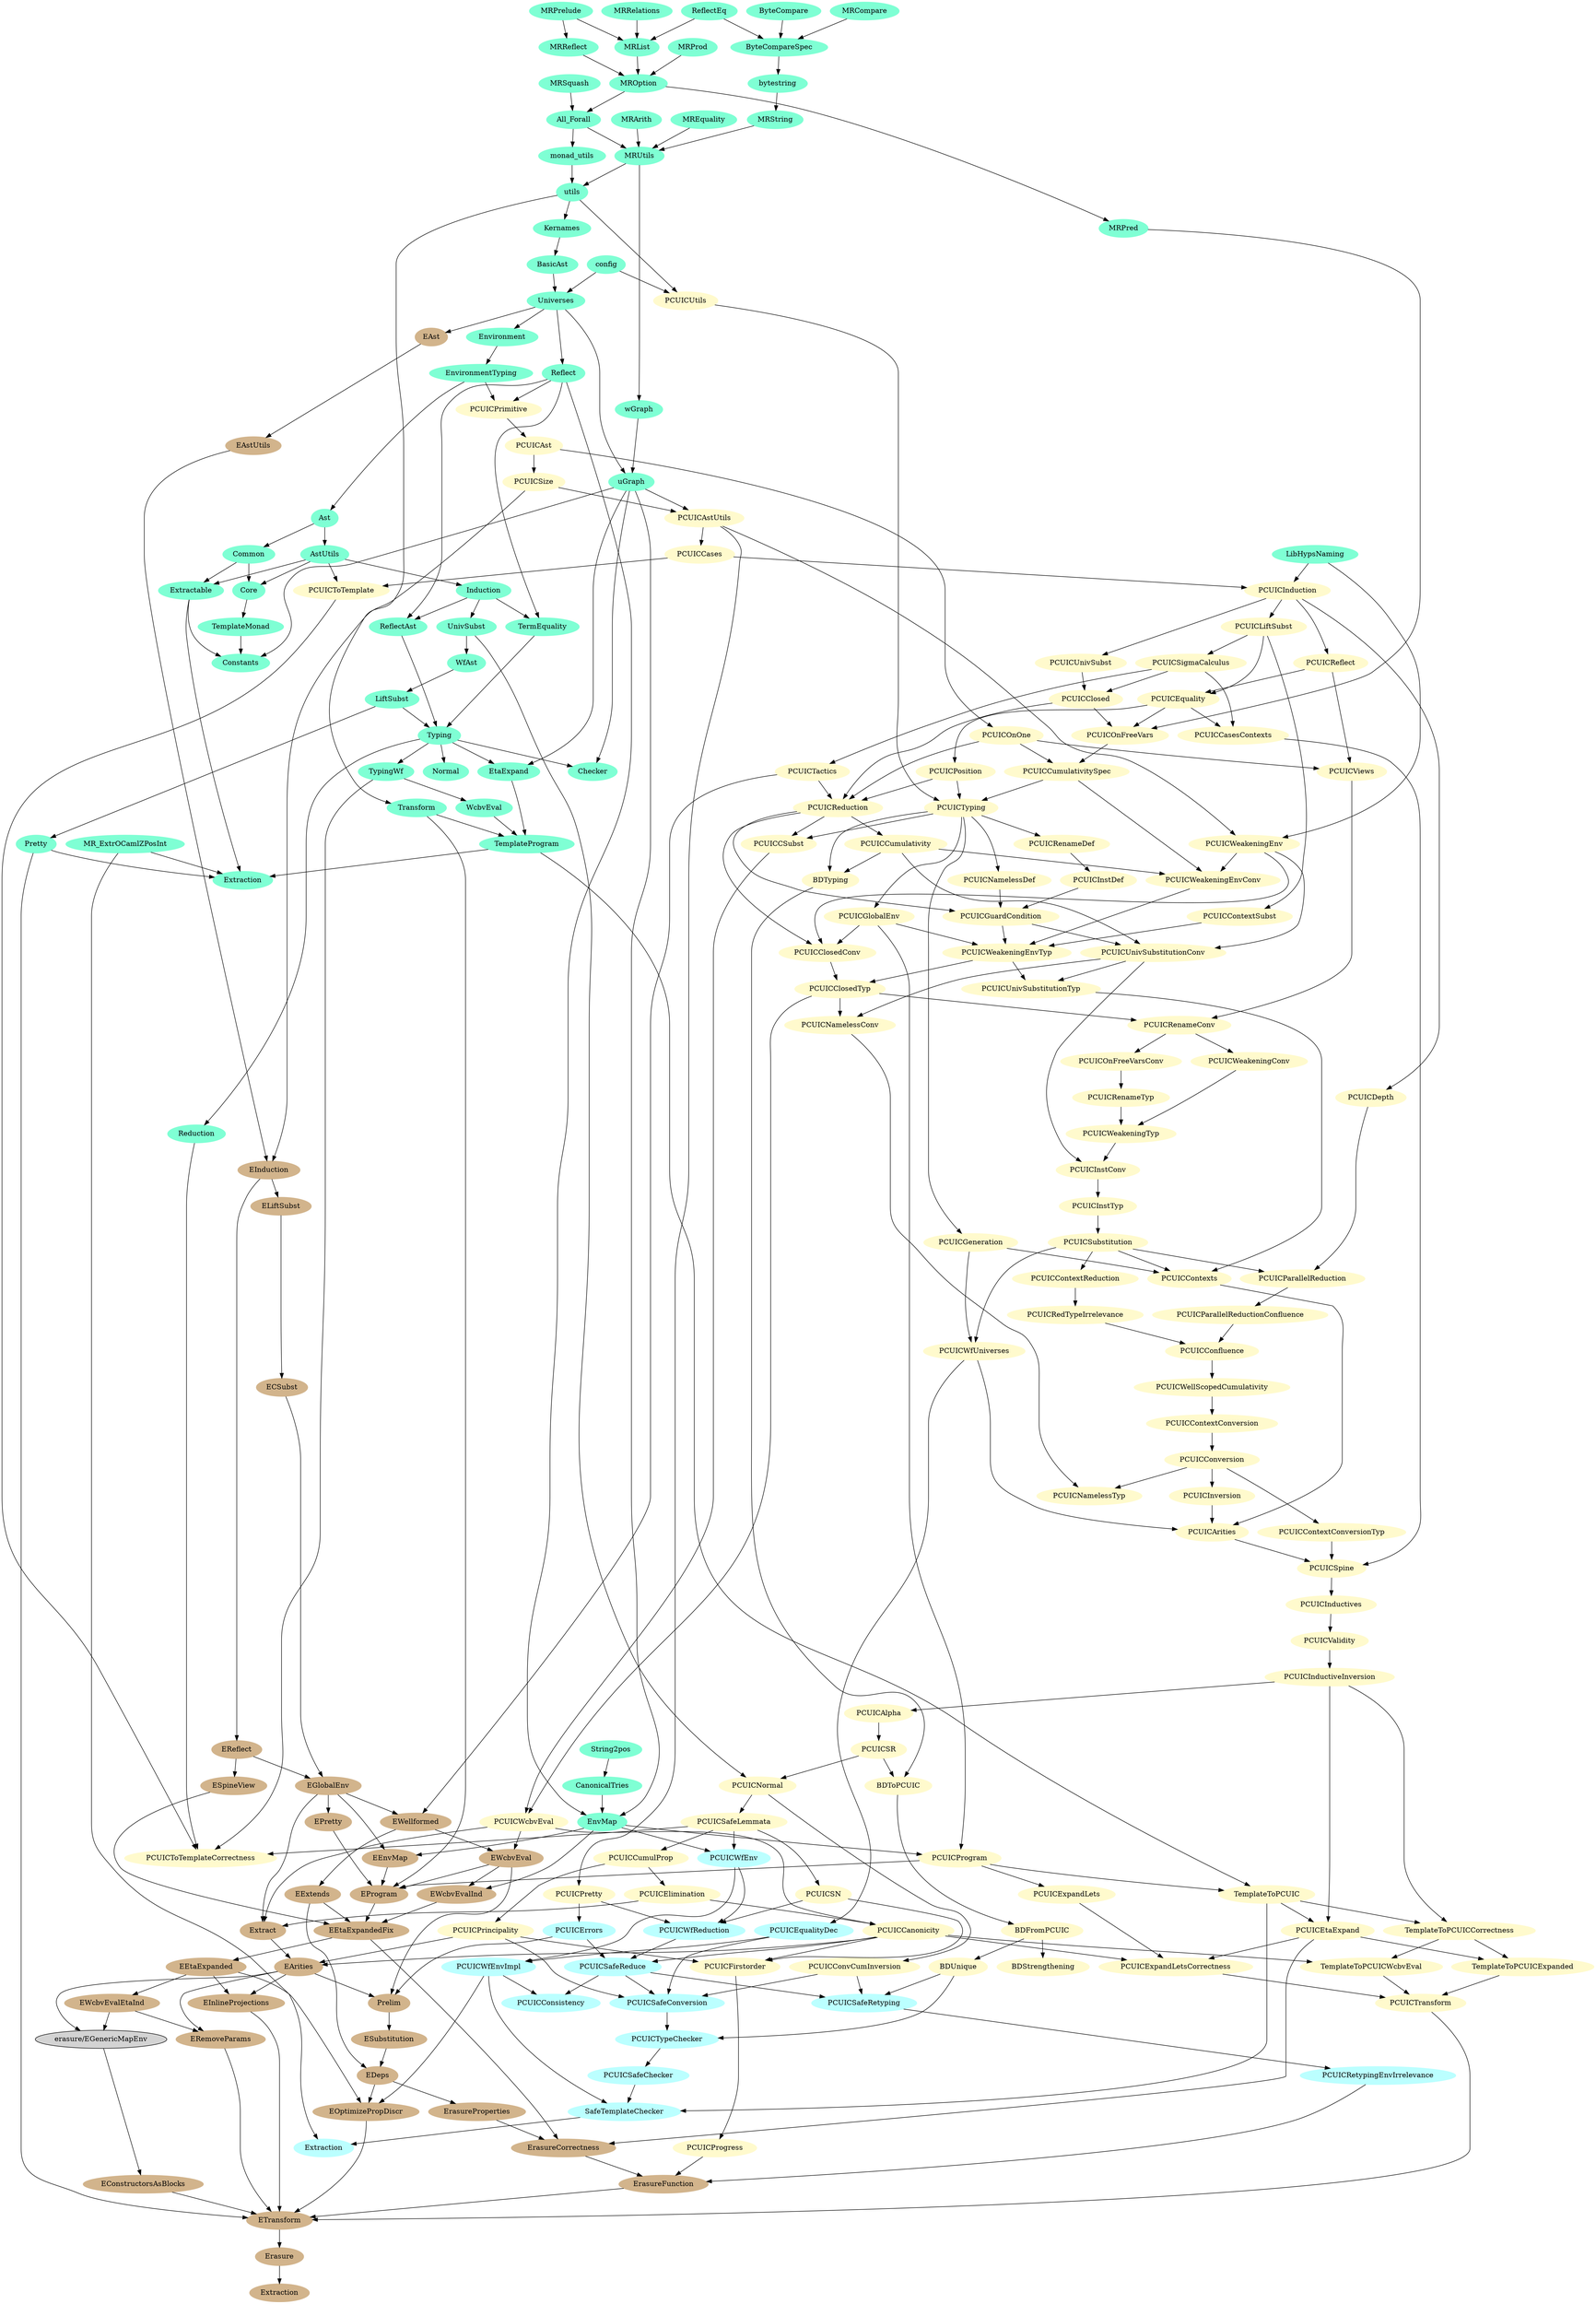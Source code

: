 digraph dependencies {
node[style=filled]
"safechecker/Extraction"[label="Extraction", color=paleturquoise1]
"safechecker/PCUICConsistency"[label="PCUICConsistency", color=paleturquoise1]
"safechecker/PCUICRetypingEnvIrrelevance"[label="PCUICRetypingEnvIrrelevance", color=paleturquoise1]
"safechecker/PCUICSafeRetyping"[label="PCUICSafeRetyping", color=paleturquoise1]
"safechecker/SafeTemplateChecker"[label="SafeTemplateChecker", color=paleturquoise1]
"safechecker/PCUICWfEnvImpl"[label="PCUICWfEnvImpl", color=paleturquoise1]
"safechecker/PCUICSafeChecker"[label="PCUICSafeChecker", color=paleturquoise1]
"safechecker/PCUICTypeChecker"[label="PCUICTypeChecker", color=paleturquoise1]
"safechecker/PCUICWfReduction"[label="PCUICWfReduction", color=paleturquoise1]
"safechecker/PCUICSafeConversion"[label="PCUICSafeConversion", color=paleturquoise1]
"safechecker/PCUICSafeReduce"[label="PCUICSafeReduce", color=paleturquoise1]
"safechecker/PCUICWfEnv"[label="PCUICWfEnv", color=paleturquoise1]
"safechecker/PCUICErrors"[label="PCUICErrors", color=paleturquoise1]
"safechecker/PCUICEqualityDec"[label="PCUICEqualityDec", color=paleturquoise1]
"pcuic/Bidirectional/BDToPCUIC" -> "pcuic/Bidirectional/BDFromPCUIC"
"pcuic/Bidirectional/BDTyping" -> "pcuic/Bidirectional/BDToPCUIC"
"pcuic/PCUICSR" -> "pcuic/Bidirectional/BDToPCUIC"
"pcuic/PCUICCumulativity" -> "pcuic/Bidirectional/BDTyping"
"pcuic/PCUICTyping" -> "pcuic/Bidirectional/BDTyping"
"pcuic/Bidirectional/BDFromPCUIC" -> "pcuic/Bidirectional/BDUnique"
"pcuic/PCUICGlobalEnv" -> "pcuic/Conversion/PCUICClosedConv"
"pcuic/PCUICReduction" -> "pcuic/Conversion/PCUICClosedConv"
"pcuic/PCUICWeakeningEnv" -> "pcuic/Conversion/PCUICClosedConv"
"pcuic/Conversion/PCUICUnivSubstitutionConv" -> "pcuic/Conversion/PCUICInstConv"
"pcuic/Typing/PCUICWeakeningTyp" -> "pcuic/Conversion/PCUICInstConv"
"pcuic/Conversion/PCUICRenameConv" -> "pcuic/Conversion/PCUICOnFreeVarsConv"
"pcuic/Syntax/PCUICViews" -> "pcuic/Conversion/PCUICRenameConv"
"pcuic/Typing/PCUICClosedTyp" -> "pcuic/Conversion/PCUICRenameConv"
"pcuic/PCUICCumulativity" -> "pcuic/Conversion/PCUICUnivSubstitutionConv"
"pcuic/PCUICGuardCondition" -> "pcuic/Conversion/PCUICUnivSubstitutionConv"
"pcuic/PCUICWeakeningEnv" -> "pcuic/Conversion/PCUICUnivSubstitutionConv"
"pcuic/Conversion/PCUICRenameConv" -> "pcuic/Conversion/PCUICWeakeningConv"
"pcuic/PCUICCumulativity" -> "pcuic/Conversion/PCUICWeakeningEnvConv"
"pcuic/PCUICCumulativitySpec" -> "pcuic/Conversion/PCUICWeakeningEnvConv"
"pcuic/PCUICWeakeningEnv" -> "pcuic/Conversion/PCUICWeakeningEnvConv"
"pcuic/PCUICInductiveInversion" -> "pcuic/PCUICAlpha"
"pcuic/PCUICContexts" -> "pcuic/PCUICArities"
"pcuic/PCUICInversion" -> "pcuic/PCUICArities"
"pcuic/PCUICWfUniverses" -> "pcuic/PCUICArities"
"pcuic/utils/PCUICPrimitive" -> "pcuic/PCUICAst"
"pcuic/PCUICReduction" -> "pcuic/PCUICCSubst"
"pcuic/PCUICTyping" -> "pcuic/PCUICCSubst"
"pcuic/PCUICElimination" -> "pcuic/PCUICCanonicity"
"pcuic/PCUICWcbvEval" -> "pcuic/PCUICCanonicity"
"pcuic/PCUICEquality" -> "pcuic/PCUICCasesContexts"
"pcuic/PCUICSigmaCalculus" -> "pcuic/PCUICCasesContexts"
"pcuic/PCUICParallelReductionConfluence" -> "pcuic/PCUICConfluence"
"pcuic/PCUICRedTypeIrrelevance" -> "pcuic/PCUICConfluence"
"pcuic/PCUICWellScopedCumulativity" -> "pcuic/PCUICContextConversion"
"pcuic/PCUICSubstitution" -> "pcuic/PCUICContextReduction"
"pcuic/Syntax/PCUICLiftSubst" -> "pcuic/PCUICContextSubst"
"pcuic/PCUICGeneration" -> "pcuic/PCUICContexts"
"pcuic/PCUICSubstitution" -> "pcuic/PCUICContexts"
"pcuic/Typing/PCUICUnivSubstitutionTyp" -> "pcuic/PCUICContexts"
"pcuic/PCUICNormal" -> "pcuic/PCUICConvCumInversion"
"pcuic/PCUICContextConversion" -> "pcuic/PCUICConversion"
"pcuic/PCUICSafeLemmata" -> "pcuic/PCUICCumulProp"
"pcuic/PCUICReduction" -> "pcuic/PCUICCumulativity"
"pcuic/Syntax/PCUICOnFreeVars" -> "pcuic/PCUICCumulativitySpec"
"pcuic/utils/PCUICOnOne" -> "pcuic/PCUICCumulativitySpec"
"pcuic/PCUICCumulProp" -> "pcuic/PCUICElimination"
"pcuic/Syntax/PCUICLiftSubst" -> "pcuic/PCUICEquality"
"pcuic/Syntax/PCUICReflect" -> "pcuic/PCUICEquality"
"pcuic/PCUICTyping" -> "pcuic/PCUICGeneration"
"pcuic/PCUICTyping" -> "pcuic/PCUICGlobalEnv"
"pcuic/PCUICReduction" -> "pcuic/PCUICGuardCondition"
"pcuic/Syntax/PCUICInstDef" -> "pcuic/PCUICGuardCondition"
"pcuic/Syntax/PCUICNamelessDef" -> "pcuic/PCUICGuardCondition"
"pcuic/PCUICValidity" -> "pcuic/PCUICInductiveInversion"
"pcuic/PCUICSpine" -> "pcuic/PCUICInductives"
"pcuic/PCUICConversion" -> "pcuic/PCUICInversion"
"pcuic/PCUICSR" -> "pcuic/PCUICNormal"
"template-rocq/UnivSubst" -> "pcuic/PCUICNormal"
"pcuic/PCUICSubstitution" -> "pcuic/PCUICParallelReduction"
"pcuic/Syntax/PCUICDepth" -> "pcuic/PCUICParallelReduction"
"pcuic/PCUICParallelReduction" -> "pcuic/PCUICParallelReductionConfluence"
"pcuic/PCUICCumulProp" -> "pcuic/PCUICPrincipality"
"pcuic/PCUICGlobalEnv" -> "pcuic/PCUICProgram"
"template-rocq/EnvMap" -> "pcuic/PCUICProgram"
"pcuic/PCUICContextReduction" -> "pcuic/PCUICRedTypeIrrelevance"
"pcuic/Syntax/PCUICClosed" -> "pcuic/PCUICReduction"
"pcuic/Syntax/PCUICPosition" -> "pcuic/PCUICReduction"
"pcuic/Syntax/PCUICTactics" -> "pcuic/PCUICReduction"
"pcuic/utils/PCUICOnOne" -> "pcuic/PCUICReduction"
"pcuic/PCUICSafeLemmata" -> "pcuic/PCUICSN"
"pcuic/PCUICAlpha" -> "pcuic/PCUICSR"
"pcuic/PCUICNormal" -> "pcuic/PCUICSafeLemmata"
"pcuic/Syntax/PCUICLiftSubst" -> "pcuic/PCUICSigmaCalculus"
"pcuic/PCUICArities" -> "pcuic/PCUICSpine"
"pcuic/PCUICCasesContexts" -> "pcuic/PCUICSpine"
"pcuic/Typing/PCUICContextConversionTyp" -> "pcuic/PCUICSpine"
"pcuic/Typing/PCUICInstTyp" -> "pcuic/PCUICSubstitution"
"pcuic/PCUICCumulativitySpec" -> "pcuic/PCUICTyping"
"pcuic/Syntax/PCUICPosition" -> "pcuic/PCUICTyping"
"pcuic/utils/PCUICUtils" -> "pcuic/PCUICTyping"
"pcuic/PCUICInductives" -> "pcuic/PCUICValidity"
"pcuic/PCUICCSubst" -> "pcuic/PCUICWcbvEval"
"pcuic/Typing/PCUICClosedTyp" -> "pcuic/PCUICWcbvEval"
"pcuic/utils/PCUICAstUtils" -> "pcuic/PCUICWeakeningEnv"
"template-rocq/utils/LibHypsNaming" -> "pcuic/PCUICWeakeningEnv"
"pcuic/PCUICConfluence" -> "pcuic/PCUICWellScopedCumulativity"
"pcuic/PCUICGeneration" -> "pcuic/PCUICWfUniverses"
"pcuic/PCUICSubstitution" -> "pcuic/PCUICWfUniverses"
"pcuic/utils/PCUICAstUtils" -> "pcuic/Syntax/PCUICCases"
"pcuic/PCUICSigmaCalculus" -> "pcuic/Syntax/PCUICClosed"
"pcuic/Syntax/PCUICUnivSubst" -> "pcuic/Syntax/PCUICClosed"
"pcuic/Syntax/PCUICInduction" -> "pcuic/Syntax/PCUICDepth"
"pcuic/Syntax/PCUICCases" -> "pcuic/Syntax/PCUICInduction"
"template-rocq/utils/LibHypsNaming" -> "pcuic/Syntax/PCUICInduction"
"pcuic/Syntax/PCUICRenameDef" -> "pcuic/Syntax/PCUICInstDef"
"pcuic/Syntax/PCUICInduction" -> "pcuic/Syntax/PCUICLiftSubst"
"pcuic/PCUICTyping" -> "pcuic/Syntax/PCUICNamelessDef"
"pcuic/PCUICEquality" -> "pcuic/Syntax/PCUICOnFreeVars"
"pcuic/Syntax/PCUICClosed" -> "pcuic/Syntax/PCUICOnFreeVars"
"template-rocq/utils/MRPred" -> "pcuic/Syntax/PCUICOnFreeVars"
"pcuic/PCUICEquality" -> "pcuic/Syntax/PCUICPosition"
"pcuic/Syntax/PCUICInduction" -> "pcuic/Syntax/PCUICReflect"
"pcuic/PCUICTyping" -> "pcuic/Syntax/PCUICRenameDef"
"pcuic/PCUICSigmaCalculus" -> "pcuic/Syntax/PCUICTactics"
"pcuic/Syntax/PCUICInduction" -> "pcuic/Syntax/PCUICUnivSubst"
"pcuic/Syntax/PCUICReflect" -> "pcuic/Syntax/PCUICViews"
"pcuic/utils/PCUICOnOne" -> "pcuic/Syntax/PCUICViews"
"pcuic/PCUICProgram" -> "pcuic/TemplateToPCUIC"
"template-rocq/TemplateProgram" -> "pcuic/TemplateToPCUIC"
"pcuic/Conversion/PCUICClosedConv" -> "pcuic/Typing/PCUICClosedTyp"
"pcuic/Typing/PCUICWeakeningEnvTyp" -> "pcuic/Typing/PCUICClosedTyp"
"pcuic/PCUICConversion" -> "pcuic/Typing/PCUICContextConversionTyp"
"pcuic/Conversion/PCUICInstConv" -> "pcuic/Typing/PCUICInstTyp"
"pcuic/Conversion/PCUICOnFreeVarsConv" -> "pcuic/Typing/PCUICRenameTyp"
"pcuic/Conversion/PCUICUnivSubstitutionConv" -> "pcuic/Typing/PCUICUnivSubstitutionTyp"
"pcuic/Typing/PCUICWeakeningEnvTyp" -> "pcuic/Typing/PCUICUnivSubstitutionTyp"
"pcuic/Conversion/PCUICWeakeningEnvConv" -> "pcuic/Typing/PCUICWeakeningEnvTyp"
"pcuic/PCUICContextSubst" -> "pcuic/Typing/PCUICWeakeningEnvTyp"
"pcuic/PCUICGlobalEnv" -> "pcuic/Typing/PCUICWeakeningEnvTyp"
"pcuic/PCUICGuardCondition" -> "pcuic/Typing/PCUICWeakeningEnvTyp"
"pcuic/Conversion/PCUICWeakeningConv" -> "pcuic/Typing/PCUICWeakeningTyp"
"pcuic/Typing/PCUICRenameTyp" -> "pcuic/Typing/PCUICWeakeningTyp"
"pcuic/utils/PCUICSize" -> "pcuic/utils/PCUICAstUtils"
"template-rocq/common/uGraph" -> "pcuic/utils/PCUICAstUtils"
"pcuic/PCUICAst" -> "pcuic/utils/PCUICOnOne"
"pcuic/utils/PCUICAstUtils" -> "pcuic/utils/PCUICPretty"
"template-rocq/EnvironmentTyping" -> "pcuic/utils/PCUICPrimitive"
"template-rocq/Reflect" -> "pcuic/utils/PCUICPrimitive"
"pcuic/PCUICAst" -> "pcuic/utils/PCUICSize"
"template-rocq/config" -> "pcuic/utils/PCUICUtils"
"template-rocq/utils" -> "pcuic/utils/PCUICUtils"
"template-rocq/EnvironmentTyping" -> "template-rocq/Ast"
"template-rocq/Ast" -> "template-rocq/AstUtils"
"template-rocq/Kernames" -> "template-rocq/BasicAst"
"template-rocq/Reflect" -> "template-rocq/EnvMap"
"template-rocq/common/uGraph" -> "template-rocq/EnvMap"
"template-rocq/utils/canonicaltries/CanonicalTries" -> "template-rocq/EnvMap"
"template-rocq/Universes" -> "template-rocq/Environment"
"template-rocq/Environment" -> "template-rocq/EnvironmentTyping"
"template-rocq/Typing" -> "template-rocq/EtaExpand"
"template-rocq/common/uGraph" -> "template-rocq/EtaExpand"
"template-rocq/AstUtils" -> "template-rocq/Induction"
"template-rocq/utils" -> "template-rocq/Kernames"
"template-rocq/WfAst" -> "template-rocq/LiftSubst"
"template-rocq/Universes" -> "template-rocq/Reflect"
"template-rocq/Induction" -> "template-rocq/ReflectAst"
"template-rocq/Reflect" -> "template-rocq/ReflectAst"
"template-rocq/EtaExpand" -> "template-rocq/TemplateProgram"
"template-rocq/Transform" -> "template-rocq/TemplateProgram"
"template-rocq/WcbvEval" -> "template-rocq/TemplateProgram"
"template-rocq/Induction" -> "template-rocq/TermEquality"
"template-rocq/Reflect" -> "template-rocq/TermEquality"
"template-rocq/utils" -> "template-rocq/Transform"
"template-rocq/LiftSubst" -> "template-rocq/Typing"
"template-rocq/ReflectAst" -> "template-rocq/Typing"
"template-rocq/TermEquality" -> "template-rocq/Typing"
"template-rocq/Typing" -> "template-rocq/TypingWf"
"template-rocq/Induction" -> "template-rocq/UnivSubst"
"template-rocq/BasicAst" -> "template-rocq/Universes"
"template-rocq/config" -> "template-rocq/Universes"
"template-rocq/TypingWf" -> "template-rocq/WcbvEval"
"template-rocq/UnivSubst" -> "template-rocq/WfAst"
"template-rocq/Universes" -> "template-rocq/common/uGraph"
"template-rocq/utils/wGraph" -> "template-rocq/common/uGraph"
"template-rocq/utils/All_Forall" -> "template-rocq/monad_utils"
"template-rocq/monad_utils" -> "template-rocq/utils"
"template-rocq/utils/MRUtils" -> "template-rocq/utils"
"template-rocq/utils/MROption" -> "template-rocq/utils/All_Forall"
"template-rocq/utils/MRSquash" -> "template-rocq/utils/All_Forall"
"template-rocq/utils/ByteCompare" -> "template-rocq/utils/ByteCompareSpec"
"template-rocq/utils/MRCompare" -> "template-rocq/utils/ByteCompareSpec"
"template-rocq/utils/ReflectEq" -> "template-rocq/utils/ByteCompareSpec"
"template-rocq/utils/MRPrelude" -> "template-rocq/utils/MRList"
"template-rocq/utils/MRRelations" -> "template-rocq/utils/MRList"
"template-rocq/utils/ReflectEq" -> "template-rocq/utils/MRList"
"template-rocq/utils/MRList" -> "template-rocq/utils/MROption"
"template-rocq/utils/MRProd" -> "template-rocq/utils/MROption"
"template-rocq/utils/MRReflect" -> "template-rocq/utils/MROption"
"template-rocq/utils/MROption" -> "template-rocq/utils/MRPred"
"template-rocq/utils/MRPrelude" -> "template-rocq/utils/MRReflect"
"template-rocq/utils/bytestring" -> "template-rocq/utils/MRString"
"template-rocq/utils/All_Forall" -> "template-rocq/utils/MRUtils"
"template-rocq/utils/MRArith" -> "template-rocq/utils/MRUtils"
"template-rocq/utils/MREquality" -> "template-rocq/utils/MRUtils"
"template-rocq/utils/MRString" -> "template-rocq/utils/MRUtils"
"template-rocq/utils/ByteCompareSpec" -> "template-rocq/utils/bytestring"
"template-rocq/utils/canonicaltries/String2pos" -> "template-rocq/utils/canonicaltries/CanonicalTries"
"template-rocq/utils/MRUtils" -> "template-rocq/utils/wGraph"
"template-rocq/utils/MR_ExtrOCamlZPosInt" -> "safechecker/Extraction"
"safechecker/SafeTemplateChecker" -> "safechecker/Extraction"
"safechecker/PCUICSafeReduce" -> "safechecker/PCUICConsistency"
"safechecker/PCUICWfEnvImpl" -> "safechecker/PCUICConsistency"
"pcuic/PCUICWfUniverses" -> "safechecker/PCUICEqualityDec"
"pcuic/utils/PCUICPretty" -> "safechecker/PCUICErrors"
"safechecker/PCUICSafeRetyping" -> "safechecker/PCUICRetypingEnvIrrelevance"
"safechecker/PCUICTypeChecker" -> "safechecker/PCUICSafeChecker"
"pcuic/PCUICConvCumInversion" -> "safechecker/PCUICSafeConversion"
"pcuic/PCUICPrincipality" -> "safechecker/PCUICSafeConversion"
"safechecker/PCUICEqualityDec" -> "safechecker/PCUICSafeConversion"
"safechecker/PCUICSafeReduce" -> "safechecker/PCUICSafeConversion"
"pcuic/PCUICCanonicity" -> "safechecker/PCUICSafeReduce"
"safechecker/PCUICErrors" -> "safechecker/PCUICSafeReduce"
"safechecker/PCUICWfReduction" -> "safechecker/PCUICSafeReduce"
"pcuic/Bidirectional/BDUnique" -> "safechecker/PCUICSafeRetyping"
"pcuic/PCUICConvCumInversion" -> "safechecker/PCUICSafeRetyping"
"safechecker/PCUICSafeReduce" -> "safechecker/PCUICSafeRetyping"
"pcuic/Bidirectional/BDUnique" -> "safechecker/PCUICTypeChecker"
"safechecker/PCUICSafeConversion" -> "safechecker/PCUICTypeChecker"
"pcuic/PCUICSafeLemmata" -> "safechecker/PCUICWfEnv"
"template-rocq/EnvMap" -> "safechecker/PCUICWfEnv"
"safechecker/PCUICEqualityDec" -> "safechecker/PCUICWfEnvImpl"
"safechecker/PCUICWfEnv" -> "safechecker/PCUICWfEnvImpl"
"pcuic/PCUICSN" -> "safechecker/PCUICWfReduction"
"pcuic/utils/PCUICPretty" -> "safechecker/PCUICWfReduction"
"safechecker/PCUICWfEnv" -> "safechecker/PCUICWfReduction"
"pcuic/TemplateToPCUIC" -> "safechecker/SafeTemplateChecker"
"safechecker/PCUICSafeChecker" -> "safechecker/SafeTemplateChecker"
"safechecker/PCUICWfEnvImpl" -> "safechecker/SafeTemplateChecker"
"template-rocq/Extraction"[label="Extraction", color=aquamarine]
"template-rocq/Constants"[label="Constants", color=aquamarine]
"template-rocq/monad_utils"[label="monad_utils", color=aquamarine]
"template-rocq/TemplateMonad/Extractable"[label="Extractable", color=aquamarine]
"template-rocq/TemplateMonad/Core"[label="Core", color=aquamarine]
"template-rocq/TemplateMonad/Common"[label="Common", color=aquamarine]
"template-rocq/TemplateMonad"[label="TemplateMonad", color=aquamarine]
"template-rocq/TemplateProgram"[label="TemplateProgram", color=aquamarine]
"template-rocq/EtaExpand"[label="EtaExpand", color=aquamarine]
"template-rocq/Checker"[label="Checker", color=aquamarine]
"template-rocq/WcbvEval"[label="WcbvEval", color=aquamarine]
"template-rocq/Normal"[label="Normal", color=aquamarine]
"template-rocq/TypingWf"[label="TypingWf", color=aquamarine]
"template-rocq/Reduction"[label="Reduction", color=aquamarine]
"template-rocq/Typing"[label="Typing", color=aquamarine]
"template-rocq/TermEquality"[label="TermEquality", color=aquamarine]
"template-rocq/Pretty"[label="Pretty", color=aquamarine]
"template-rocq/UnivSubst"[label="UnivSubst", color=aquamarine]
"template-rocq/LiftSubst"[label="LiftSubst", color=aquamarine]
"template-rocq/WfAst"[label="WfAst", color=aquamarine]
"template-rocq/EnvironmentTyping"[label="EnvironmentTyping", color=aquamarine]
"template-rocq/Induction"[label="Induction", color=aquamarine]
"template-rocq/EnvMap"[label="EnvMap", color=aquamarine]
"template-rocq/ReflectAst"[label="ReflectAst", color=aquamarine]
"template-rocq/Reflect"[label="Reflect", color=aquamarine]
"template-rocq/AstUtils"[label="AstUtils", color=aquamarine]
"template-rocq/Ast"[label="Ast", color=aquamarine]
"template-rocq/Environment"[label="Environment", color=aquamarine]
"template-rocq/BasicAst"[label="BasicAst", color=aquamarine]
"template-rocq/Universes"[label="Universes", color=aquamarine]
"template-rocq/Kernames"[label="Kernames", color=aquamarine]
"template-rocq/config"[label="config", color=aquamarine]
"template-rocq/utils"[label="utils", color=aquamarine]
"template-rocq/Transform"[label="Transform", color=aquamarine]
"template-rocq/common/uGraph"[label="uGraph", color=aquamarine]
"template-rocq/utils/ReflectEq"[label="ReflectEq", color=aquamarine]
"template-rocq/utils/MR_ExtrOCamlZPosInt"[label="MR_ExtrOCamlZPosInt", color=aquamarine]
"template-rocq/utils/MRUtils"[label="MRUtils", color=aquamarine]
"template-rocq/utils/wGraph"[label="wGraph", color=aquamarine]
"template-rocq/utils/MRString"[label="MRString", color=aquamarine]
"template-rocq/utils/MRSquash"[label="MRSquash", color=aquamarine]
"template-rocq/utils/MRRelations"[label="MRRelations", color=aquamarine]
"template-rocq/utils/MRPred"[label="MRPred", color=aquamarine]
"template-rocq/utils/MRProd"[label="MRProd", color=aquamarine]
"template-rocq/utils/MROption"[label="MROption", color=aquamarine]
"template-rocq/utils/MRList"[label="MRList", color=aquamarine]
"template-rocq/utils/LibHypsNaming"[label="LibHypsNaming", color=aquamarine]
"template-rocq/utils/MREquality"[label="MREquality", color=aquamarine]
"template-rocq/utils/MRCompare"[label="MRCompare", color=aquamarine]
"template-rocq/utils/MRArith"[label="MRArith", color=aquamarine]
"template-rocq/utils/All_Forall"[label="All_Forall", color=aquamarine]
"template-rocq/utils/MRReflect"[label="MRReflect", color=aquamarine]
"template-rocq/utils/MRPrelude"[label="MRPrelude", color=aquamarine]
"template-rocq/utils/bytestring"[label="bytestring", color=aquamarine]
"template-rocq/utils/ByteCompareSpec"[label="ByteCompareSpec", color=aquamarine]
"template-rocq/utils/ByteCompare"[label="ByteCompare", color=aquamarine]
"template-rocq/utils/canonicaltries/CanonicalTries"[label="CanonicalTries", color=aquamarine]
"template-rocq/utils/canonicaltries/String2pos"[label="String2pos", color=aquamarine]
"template-rocq/Typing" -> "template-rocq/Checker"
"template-rocq/common/uGraph" -> "template-rocq/Checker"
"template-rocq/TemplateMonad" -> "template-rocq/Constants"
"template-rocq/TemplateMonad/Extractable" -> "template-rocq/Constants"
"template-rocq/common/uGraph" -> "template-rocq/Constants"
"template-rocq/Pretty" -> "template-rocq/Extraction"
"template-rocq/TemplateMonad/Extractable" -> "template-rocq/Extraction"
"template-rocq/TemplateProgram" -> "template-rocq/Extraction"
"template-rocq/utils/MR_ExtrOCamlZPosInt" -> "template-rocq/Extraction"
"template-rocq/Typing" -> "template-rocq/Normal"
"template-rocq/LiftSubst" -> "template-rocq/Pretty"
"template-rocq/Typing" -> "template-rocq/Reduction"
"template-rocq/TemplateMonad/Core" -> "template-rocq/TemplateMonad"
"template-rocq/Ast" -> "template-rocq/TemplateMonad/Common"
"template-rocq/AstUtils" -> "template-rocq/TemplateMonad/Core"
"template-rocq/TemplateMonad/Common" -> "template-rocq/TemplateMonad/Core"
"template-rocq/AstUtils" -> "template-rocq/TemplateMonad/Extractable"
"template-rocq/TemplateMonad/Common" -> "template-rocq/TemplateMonad/Extractable"
"erasure/Erasure"[label="Erasure", color=tan]
"erasure/EConstructorsAsBlocks"[label="EConstructorsAsBlocks", color=tan]
"erasure/ETransform"[label="ETransform", color=tan]
"erasure/EInlineProjections"[label="EInlineProjections", color=tan]
"erasure/ERemoveParams"[label="ERemoveParams", color=tan]
"erasure/EProgram"[label="EProgram", color=tan]
"erasure/EEtaExpanded"[label="EEtaExpanded", color=tan]
"erasure/EEtaExpandedFix"[label="EEtaExpandedFix", color=tan]
"erasure/EOptimizePropDiscr"[label="EOptimizePropDiscr", color=tan]
"erasure/EExtends"[label="EExtends", color=tan]
"erasure/ErasureFunction"[label="ErasureFunction", color=tan]
"erasure/ErasureCorrectness"[label="ErasureCorrectness", color=tan]
"erasure/ErasureProperties"[label="ErasureProperties", color=tan]
"erasure/EArities"[label="EArities", color=tan]
"erasure/ESubstitution"[label="ESubstitution", color=tan]
"erasure/Prelim"[label="Prelim", color=tan]
"erasure/Extraction"[label="Extraction", color=tan]
"erasure/EDeps"[label="EDeps", color=tan]
"erasure/Extract"[label="Extract", color=tan]
"erasure/EWcbvEvalEtaInd"[label="EWcbvEvalEtaInd", color=tan]
"erasure/EWcbvEvalInd"[label="EWcbvEvalInd", color=tan]
"erasure/EEnvMap"[label="EEnvMap", color=tan]
"erasure/EWellformed"[label="EWellformed", color=tan]
"erasure/EGlobalEnv"[label="EGlobalEnv", color=tan]
"erasure/EWcbvEval"[label="EWcbvEval", color=tan]
"erasure/ECSubst"[label="ECSubst", color=tan]
"erasure/EPretty"[label="EPretty", color=tan]
"erasure/ESpineView"[label="ESpineView", color=tan]
"erasure/EReflect"[label="EReflect", color=tan]
"erasure/ELiftSubst"[label="ELiftSubst", color=tan]
"erasure/EInduction"[label="EInduction", color=tan]
"erasure/EAstUtils"[label="EAstUtils", color=tan]
"erasure/EAst"[label="EAst", color=tan]
"pcuic/PCUICInductiveInversion" -> "pcuic/PCUICEtaExpand"
"pcuic/TemplateToPCUIC" -> "pcuic/PCUICEtaExpand"
"pcuic/PCUICProgram" -> "pcuic/PCUICExpandLets"
"pcuic/PCUICCanonicity" -> "pcuic/PCUICExpandLetsCorrectness"
"pcuic/PCUICEtaExpand" -> "pcuic/PCUICExpandLetsCorrectness"
"pcuic/PCUICExpandLets" -> "pcuic/PCUICExpandLetsCorrectness"
"pcuic/PCUICCanonicity" -> "pcuic/PCUICFirstorder"
"pcuic/PCUICPrincipality" -> "pcuic/PCUICFirstorder"
"pcuic/PCUICSN" -> "pcuic/PCUICFirstorder"
"pcuic/PCUICFirstorder" -> "pcuic/PCUICProgress"
"pcuic/PCUICExpandLetsCorrectness" -> "pcuic/PCUICTransform"
"pcuic/TemplateToPCUICExpanded" -> "pcuic/PCUICTransform"
"pcuic/TemplateToPCUICWcbvEval" -> "pcuic/PCUICTransform"
"pcuic/PCUICInductiveInversion" -> "pcuic/TemplateToPCUICCorrectness"
"pcuic/TemplateToPCUIC" -> "pcuic/TemplateToPCUICCorrectness"
"pcuic/PCUICEtaExpand" -> "pcuic/TemplateToPCUICExpanded"
"pcuic/TemplateToPCUICCorrectness" -> "pcuic/TemplateToPCUICExpanded"
"pcuic/PCUICCanonicity" -> "pcuic/TemplateToPCUICWcbvEval"
"pcuic/TemplateToPCUICCorrectness" -> "pcuic/TemplateToPCUICWcbvEval"
"pcuic/PCUICCanonicity" -> "erasure/EArities"
"pcuic/PCUICPrincipality" -> "erasure/EArities"
"erasure/Extract" -> "erasure/EArities"
"template-rocq/Universes" -> "erasure/EAst"
"erasure/EAst" -> "erasure/EAstUtils"
"erasure/ELiftSubst" -> "erasure/ECSubst"
"erasure/EGenericMapEnv" -> "erasure/EConstructorsAsBlocks"
"erasure/EExtends" -> "erasure/EDeps"
"erasure/ESubstitution" -> "erasure/EDeps"
"template-rocq/EnvMap" -> "erasure/EEnvMap"
"erasure/EGlobalEnv" -> "erasure/EEnvMap"
"erasure/EEtaExpandedFix" -> "erasure/EEtaExpanded"
"erasure/EExtends" -> "erasure/EEtaExpandedFix"
"erasure/EProgram" -> "erasure/EEtaExpandedFix"
"erasure/ESpineView" -> "erasure/EEtaExpandedFix"
"erasure/EWcbvEvalInd" -> "erasure/EEtaExpandedFix"
"erasure/EWellformed" -> "erasure/EExtends"
"erasure/EArities" -> "erasure/EGenericMapEnv"
"erasure/EWcbvEvalEtaInd" -> "erasure/EGenericMapEnv"
"erasure/ECSubst" -> "erasure/EGlobalEnv"
"erasure/EReflect" -> "erasure/EGlobalEnv"
"pcuic/utils/PCUICSize" -> "erasure/EInduction"
"erasure/EAstUtils" -> "erasure/EInduction"
"erasure/EArities" -> "erasure/EInlineProjections"
"erasure/EEtaExpanded" -> "erasure/EInlineProjections"
"erasure/EInduction" -> "erasure/ELiftSubst"
"safechecker/PCUICWfEnvImpl" -> "erasure/EOptimizePropDiscr"
"erasure/EDeps" -> "erasure/EOptimizePropDiscr"
"erasure/EEtaExpanded" -> "erasure/EOptimizePropDiscr"
"erasure/EGlobalEnv" -> "erasure/EPretty"
"pcuic/PCUICProgram" -> "erasure/EProgram"
"template-rocq/Transform" -> "erasure/EProgram"
"erasure/EEnvMap" -> "erasure/EProgram"
"erasure/EPretty" -> "erasure/EProgram"
"erasure/EWcbvEval" -> "erasure/EProgram"
"erasure/EInduction" -> "erasure/EReflect"
"erasure/EArities" -> "erasure/ERemoveParams"
"erasure/EWcbvEvalEtaInd" -> "erasure/ERemoveParams"
"erasure/EReflect" -> "erasure/ESpineView"
"erasure/Prelim" -> "erasure/ESubstitution"
"pcuic/PCUICTransform" -> "erasure/ETransform"
"template-rocq/Pretty" -> "erasure/ETransform"
"erasure/EConstructorsAsBlocks" -> "erasure/ETransform"
"erasure/EInlineProjections" -> "erasure/ETransform"
"erasure/EOptimizePropDiscr" -> "erasure/ETransform"
"erasure/ERemoveParams" -> "erasure/ETransform"
"erasure/ErasureFunction" -> "erasure/ETransform"
"pcuic/PCUICWcbvEval" -> "erasure/EWcbvEval"
"erasure/EWellformed" -> "erasure/EWcbvEval"
"erasure/EEtaExpanded" -> "erasure/EWcbvEvalEtaInd"
"template-rocq/EnvMap" -> "erasure/EWcbvEvalInd"
"erasure/EWcbvEval" -> "erasure/EWcbvEvalInd"
"pcuic/Syntax/PCUICTactics" -> "erasure/EWellformed"
"erasure/EGlobalEnv" -> "erasure/EWellformed"
"erasure/ETransform" -> "erasure/Erasure"
"pcuic/PCUICEtaExpand" -> "erasure/ErasureCorrectness"
"erasure/EEtaExpandedFix" -> "erasure/ErasureCorrectness"
"erasure/ErasureProperties" -> "erasure/ErasureCorrectness"
"pcuic/PCUICProgress" -> "erasure/ErasureFunction"
"safechecker/PCUICRetypingEnvIrrelevance" -> "erasure/ErasureFunction"
"erasure/ErasureCorrectness" -> "erasure/ErasureFunction"
"erasure/EDeps" -> "erasure/ErasureProperties"
"pcuic/PCUICElimination" -> "erasure/Extract"
"pcuic/PCUICWcbvEval" -> "erasure/Extract"
"erasure/EGlobalEnv" -> "erasure/Extract"
"erasure/Erasure" -> "erasure/Extraction"
"safechecker/PCUICErrors" -> "erasure/Prelim"
"erasure/EArities" -> "erasure/Prelim"
"erasure/EWcbvEval" -> "erasure/Prelim"
"pcuic/PCUICWeakeningEnv"[label="PCUICWeakeningEnv", color=lemonchiffon1]
"pcuic/Bidirectional/BDStrengthening"[label="BDStrengthening", color=lemonchiffon1]
"pcuic/Bidirectional/BDUnique"[label="BDUnique", color=lemonchiffon1]
"pcuic/Bidirectional/BDFromPCUIC"[label="BDFromPCUIC", color=lemonchiffon1]
"pcuic/Bidirectional/BDToPCUIC"[label="BDToPCUIC", color=lemonchiffon1]
"pcuic/Bidirectional/BDTyping"[label="BDTyping", color=lemonchiffon1]
"pcuic/PCUICTransform"[label="PCUICTransform", color=lemonchiffon1]
"pcuic/PCUICExpandLetsCorrectness"[label="PCUICExpandLetsCorrectness", color=lemonchiffon1]
"pcuic/PCUICExpandLets"[label="PCUICExpandLets", color=lemonchiffon1]
"pcuic/PCUICToTemplateCorrectness"[label="PCUICToTemplateCorrectness", color=lemonchiffon1]
"pcuic/PCUICToTemplate"[label="PCUICToTemplate", color=lemonchiffon1]
"pcuic/TemplateToPCUICExpanded"[label="TemplateToPCUICExpanded", color=lemonchiffon1]
"pcuic/TemplateToPCUICWcbvEval"[label="TemplateToPCUICWcbvEval", color=lemonchiffon1]
"pcuic/TemplateToPCUICCorrectness"[label="TemplateToPCUICCorrectness", color=lemonchiffon1]
"pcuic/TemplateToPCUIC"[label="TemplateToPCUIC", color=lemonchiffon1]
"pcuic/PCUICProgram"[label="PCUICProgram", color=lemonchiffon1]
"pcuic/PCUICEtaExpand"[label="PCUICEtaExpand", color=lemonchiffon1]
"pcuic/PCUICSafeLemmata"[label="PCUICSafeLemmata", color=lemonchiffon1]
"pcuic/PCUICProgress"[label="PCUICProgress", color=lemonchiffon1]
"pcuic/PCUICFirstorder"[label="PCUICFirstorder", color=lemonchiffon1]
"pcuic/PCUICSigmaCalculus"[label="PCUICSigmaCalculus", color=lemonchiffon1]
"pcuic/PCUICPrincipality"[label="PCUICPrincipality", color=lemonchiffon1]
"pcuic/PCUICSN"[label="PCUICSN", color=lemonchiffon1]
"pcuic/PCUICElimination"[label="PCUICElimination", color=lemonchiffon1]
"pcuic/PCUICCumulProp"[label="PCUICCumulProp", color=lemonchiffon1]
"pcuic/PCUICWcbvEval"[label="PCUICWcbvEval", color=lemonchiffon1]
"pcuic/PCUICCSubst"[label="PCUICCSubst", color=lemonchiffon1]
"pcuic/PCUICCanonicity"[label="PCUICCanonicity", color=lemonchiffon1]
"pcuic/PCUICSR"[label="PCUICSR", color=lemonchiffon1]
"pcuic/PCUICInductiveInversion"[label="PCUICInductiveInversion", color=lemonchiffon1]
"pcuic/PCUICValidity"[label="PCUICValidity", color=lemonchiffon1]
"pcuic/PCUICInductives"[label="PCUICInductives", color=lemonchiffon1]
"pcuic/PCUICSpine"[label="PCUICSpine", color=lemonchiffon1]
"pcuic/PCUICWfUniverses"[label="PCUICWfUniverses", color=lemonchiffon1]
"pcuic/PCUICArities"[label="PCUICArities", color=lemonchiffon1]
"pcuic/PCUICContexts"[label="PCUICContexts", color=lemonchiffon1]
"pcuic/PCUICAlpha"[label="PCUICAlpha", color=lemonchiffon1]
"pcuic/PCUICGeneration"[label="PCUICGeneration", color=lemonchiffon1]
"pcuic/PCUICRedTypeIrrelevance"[label="PCUICRedTypeIrrelevance", color=lemonchiffon1]
"pcuic/PCUICConvCumInversion"[label="PCUICConvCumInversion", color=lemonchiffon1]
"pcuic/PCUICConversion"[label="PCUICConversion", color=lemonchiffon1]
"pcuic/PCUICContextConversion"[label="PCUICContextConversion", color=lemonchiffon1]
"pcuic/PCUICWellScopedCumulativity"[label="PCUICWellScopedCumulativity", color=lemonchiffon1]
"pcuic/PCUICConfluence"[label="PCUICConfluence", color=lemonchiffon1]
"pcuic/PCUICParallelReductionConfluence"[label="PCUICParallelReductionConfluence", color=lemonchiffon1]
"pcuic/PCUICParallelReduction"[label="PCUICParallelReduction", color=lemonchiffon1]
"pcuic/PCUICCumulativitySpec"[label="PCUICCumulativitySpec", color=lemonchiffon1]
"pcuic/PCUICCumulativity"[label="PCUICCumulativity", color=lemonchiffon1]
"pcuic/PCUICContextReduction"[label="PCUICContextReduction", color=lemonchiffon1]
"pcuic/PCUICSubstitution"[label="PCUICSubstitution", color=lemonchiffon1]
"pcuic/PCUICEquality"[label="PCUICEquality", color=lemonchiffon1]
"pcuic/PCUICNormal"[label="PCUICNormal", color=lemonchiffon1]
"pcuic/PCUICInversion"[label="PCUICInversion", color=lemonchiffon1]
"pcuic/PCUICGlobalEnv"[label="PCUICGlobalEnv", color=lemonchiffon1]
"pcuic/PCUICGuardCondition"[label="PCUICGuardCondition", color=lemonchiffon1]
"pcuic/PCUICTyping"[label="PCUICTyping", color=lemonchiffon1]
"pcuic/PCUICReduction"[label="PCUICReduction", color=lemonchiffon1]
"pcuic/PCUICCasesContexts"[label="PCUICCasesContexts", color=lemonchiffon1]
"pcuic/PCUICContextSubst"[label="PCUICContextSubst", color=lemonchiffon1]
"pcuic/Typing/PCUICContextConversionTyp"[label="PCUICContextConversionTyp", color=lemonchiffon1]
"pcuic/Typing/PCUICClosedTyp"[label="PCUICClosedTyp", color=lemonchiffon1]
"pcuic/Typing/PCUICUnivSubstitutionTyp"[label="PCUICUnivSubstitutionTyp", color=lemonchiffon1]
"pcuic/Typing/PCUICWeakeningTyp"[label="PCUICWeakeningTyp", color=lemonchiffon1]
"pcuic/Typing/PCUICWeakeningEnvTyp"[label="PCUICWeakeningEnvTyp", color=lemonchiffon1]
"pcuic/Typing/PCUICInstTyp"[label="PCUICInstTyp", color=lemonchiffon1]
"pcuic/Typing/PCUICRenameTyp"[label="PCUICRenameTyp", color=lemonchiffon1]
"pcuic/Typing/PCUICNamelessTyp"[label="PCUICNamelessTyp", color=lemonchiffon1]
"pcuic/Conversion/PCUICOnFreeVarsConv"[label="PCUICOnFreeVarsConv", color=lemonchiffon1]
"pcuic/Conversion/PCUICClosedConv"[label="PCUICClosedConv", color=lemonchiffon1]
"pcuic/Conversion/PCUICWeakeningConv"[label="PCUICWeakeningConv", color=lemonchiffon1]
"pcuic/Conversion/PCUICUnivSubstitutionConv"[label="PCUICUnivSubstitutionConv", color=lemonchiffon1]
"pcuic/Conversion/PCUICWeakeningEnvConv"[label="PCUICWeakeningEnvConv", color=lemonchiffon1]
"pcuic/Conversion/PCUICInstConv"[label="PCUICInstConv", color=lemonchiffon1]
"pcuic/Conversion/PCUICRenameConv"[label="PCUICRenameConv", color=lemonchiffon1]
"pcuic/Conversion/PCUICNamelessConv"[label="PCUICNamelessConv", color=lemonchiffon1]
"pcuic/Syntax/PCUICViews"[label="PCUICViews", color=lemonchiffon1]
"pcuic/Syntax/PCUICClosed"[label="PCUICClosed", color=lemonchiffon1]
"pcuic/Syntax/PCUICUnivSubst"[label="PCUICUnivSubst", color=lemonchiffon1]
"pcuic/Syntax/PCUICTactics"[label="PCUICTactics", color=lemonchiffon1]
"pcuic/Syntax/PCUICLiftSubst"[label="PCUICLiftSubst", color=lemonchiffon1]
"pcuic/Syntax/PCUICInstDef"[label="PCUICInstDef", color=lemonchiffon1]
"pcuic/Syntax/PCUICRenameDef"[label="PCUICRenameDef", color=lemonchiffon1]
"pcuic/Syntax/PCUICOnFreeVars"[label="PCUICOnFreeVars", color=lemonchiffon1]
"pcuic/Syntax/PCUICNamelessDef"[label="PCUICNamelessDef", color=lemonchiffon1]
"pcuic/Syntax/PCUICReflect"[label="PCUICReflect", color=lemonchiffon1]
"pcuic/Syntax/PCUICPosition"[label="PCUICPosition", color=lemonchiffon1]
"pcuic/Syntax/PCUICDepth"[label="PCUICDepth", color=lemonchiffon1]
"pcuic/Syntax/PCUICInduction"[label="PCUICInduction", color=lemonchiffon1]
"pcuic/Syntax/PCUICCases"[label="PCUICCases", color=lemonchiffon1]
"pcuic/utils/PCUICPretty"[label="PCUICPretty", color=lemonchiffon1]
"pcuic/utils/PCUICSize"[label="PCUICSize", color=lemonchiffon1]
"pcuic/utils/PCUICUtils"[label="PCUICUtils", color=lemonchiffon1]
"pcuic/utils/PCUICAstUtils"[label="PCUICAstUtils", color=lemonchiffon1]
"pcuic/utils/PCUICPrimitive"[label="PCUICPrimitive", color=lemonchiffon1]
"pcuic/utils/PCUICOnOne"[label="PCUICOnOne", color=lemonchiffon1]
"pcuic/PCUICAst"[label="PCUICAst", color=lemonchiffon1]
"pcuic/Bidirectional/BDFromPCUIC" -> "pcuic/Bidirectional/BDStrengthening"
"pcuic/Conversion/PCUICUnivSubstitutionConv" -> "pcuic/Conversion/PCUICNamelessConv"
"pcuic/Typing/PCUICClosedTyp" -> "pcuic/Conversion/PCUICNamelessConv"
"template-rocq/AstUtils" -> "pcuic/PCUICToTemplate"
"pcuic/Syntax/PCUICCases" -> "pcuic/PCUICToTemplate"
"template-rocq/Reduction" -> "pcuic/PCUICToTemplateCorrectness"
"template-rocq/TypingWf" -> "pcuic/PCUICToTemplateCorrectness"
"pcuic/PCUICSafeLemmata" -> "pcuic/PCUICToTemplateCorrectness"
"pcuic/PCUICToTemplate" -> "pcuic/PCUICToTemplateCorrectness"
"pcuic/Conversion/PCUICNamelessConv" -> "pcuic/Typing/PCUICNamelessTyp"
"pcuic/PCUICConversion" -> "pcuic/Typing/PCUICNamelessTyp"
}
